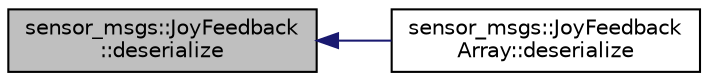 digraph "sensor_msgs::JoyFeedback::deserialize"
{
  edge [fontname="Helvetica",fontsize="10",labelfontname="Helvetica",labelfontsize="10"];
  node [fontname="Helvetica",fontsize="10",shape=record];
  rankdir="LR";
  Node1 [label="sensor_msgs::JoyFeedback\l::deserialize",height=0.2,width=0.4,color="black", fillcolor="grey75", style="filled" fontcolor="black"];
  Node1 -> Node2 [dir="back",color="midnightblue",fontsize="10",style="solid",fontname="Helvetica"];
  Node2 [label="sensor_msgs::JoyFeedback\lArray::deserialize",height=0.2,width=0.4,color="black", fillcolor="white", style="filled",URL="$classsensor__msgs_1_1_joy_feedback_array.html#ad5ce7ae81130435f822af5a73cbd3ca1"];
}

